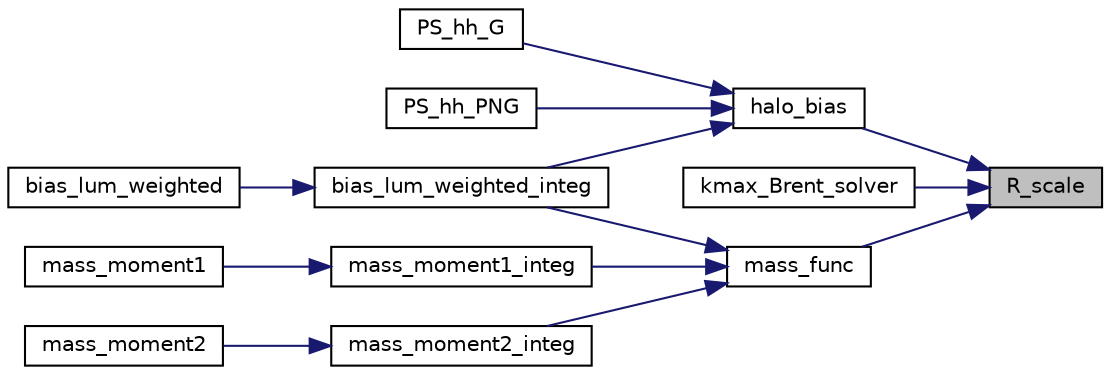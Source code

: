 digraph "R_scale"
{
 // LATEX_PDF_SIZE
  edge [fontname="Helvetica",fontsize="10",labelfontname="Helvetica",labelfontsize="10"];
  node [fontname="Helvetica",fontsize="10",shape=record];
  rankdir="RL";
  Node1 [label="R_scale",height=0.2,width=0.4,color="black", fillcolor="grey75", style="filled", fontcolor="black",tooltip="Compute the Lagrangian radius of halos in unit of 1/Mpc^3 , fixing z=0."];
  Node1 -> Node2 [dir="back",color="midnightblue",fontsize="10",style="solid",fontname="Helvetica"];
  Node2 [label="halo_bias",height=0.2,width=0.4,color="black", fillcolor="white", style="filled",URL="$d7/d10/line__ingredients_8c.html#a5e747f325f7196b6c042ddcfdfb17fab",tooltip="computes the halo biases for three mass functions, press-schecter, Sheth-Tormen, and Tinker mass func..."];
  Node2 -> Node3 [dir="back",color="midnightblue",fontsize="10",style="solid",fontname="Helvetica"];
  Node3 [label="bias_lum_weighted_integ",height=0.2,width=0.4,color="black", fillcolor="white", style="filled",URL="$d7/d10/line__ingredients_8c.html#a609c2a4b205e7f497d4b96657510fd5f",tooltip="Compute the luminosityy-weighted linear and quadratic line biases."];
  Node3 -> Node4 [dir="back",color="midnightblue",fontsize="10",style="solid",fontname="Helvetica"];
  Node4 [label="bias_lum_weighted",height=0.2,width=0.4,color="black", fillcolor="white", style="filled",URL="$d7/d10/line__ingredients_8c.html#aa050a054d3724145e3b46788bf279c79",tooltip=" "];
  Node2 -> Node5 [dir="back",color="midnightblue",fontsize="10",style="solid",fontname="Helvetica"];
  Node5 [label="PS_hh_G",height=0.2,width=0.4,color="black", fillcolor="white", style="filled",URL="$d8/d2a/ps__halo__1loop_8c.html#a689859f9764b839323002fbb8be176e4",tooltip="Compute the contributions up to 1loop to halo power spectrum for Gaussian initial conditions."];
  Node2 -> Node6 [dir="back",color="midnightblue",fontsize="10",style="solid",fontname="Helvetica"];
  Node6 [label="PS_hh_PNG",height=0.2,width=0.4,color="black", fillcolor="white", style="filled",URL="$d8/d2a/ps__halo__1loop_8c.html#ad87e930ddfa85973919af4ca6b3d99ce",tooltip="Compute contributions up to 1loop to halo power spectrum arising from non-Gaussian initial conditions..."];
  Node1 -> Node7 [dir="back",color="midnightblue",fontsize="10",style="solid",fontname="Helvetica"];
  Node7 [label="kmax_Brent_solver",height=0.2,width=0.4,color="black", fillcolor="white", style="filled",URL="$dd/d24/survey__specs_8c.html#ab0f5b6af6991512fd864af10e6c2d54d",tooltip=" "];
  Node1 -> Node8 [dir="back",color="midnightblue",fontsize="10",style="solid",fontname="Helvetica"];
  Node8 [label="mass_func",height=0.2,width=0.4,color="black", fillcolor="white", style="filled",URL="$d7/d10/line__ingredients_8c.html#a2ca7a5add6fca8bd94165085f351f702",tooltip="Compute the halo mass function for Press-Schechter, Sheth-Tormen and Tinker models see Pillepich et a..."];
  Node8 -> Node3 [dir="back",color="midnightblue",fontsize="10",style="solid",fontname="Helvetica"];
  Node8 -> Node9 [dir="back",color="midnightblue",fontsize="10",style="solid",fontname="Helvetica"];
  Node9 [label="mass_moment1_integ",height=0.2,width=0.4,color="black", fillcolor="white", style="filled",URL="$d7/d10/line__ingredients_8c.html#ab82b15c827d1213a94e3ff9ce4ddad32",tooltip="Compute the first luminosityy-weighted mass moment."];
  Node9 -> Node10 [dir="back",color="midnightblue",fontsize="10",style="solid",fontname="Helvetica"];
  Node10 [label="mass_moment1",height=0.2,width=0.4,color="black", fillcolor="white", style="filled",URL="$d7/d10/line__ingredients_8c.html#a4024cda73f4069d07113edd77ae35d4e",tooltip="in unit of M_sun/Mpc^3"];
  Node8 -> Node11 [dir="back",color="midnightblue",fontsize="10",style="solid",fontname="Helvetica"];
  Node11 [label="mass_moment2_integ",height=0.2,width=0.4,color="black", fillcolor="white", style="filled",URL="$d7/d10/line__ingredients_8c.html#af293c79ca858df80dcc0ef9f29448059",tooltip="Compute the second luminosityy-weighted mass moment."];
  Node11 -> Node12 [dir="back",color="midnightblue",fontsize="10",style="solid",fontname="Helvetica"];
  Node12 [label="mass_moment2",height=0.2,width=0.4,color="black", fillcolor="white", style="filled",URL="$d7/d10/line__ingredients_8c.html#a905f3fe9b824af5ce217f36af3c767e5",tooltip="in unit of M_sun/Mpc^3"];
}
